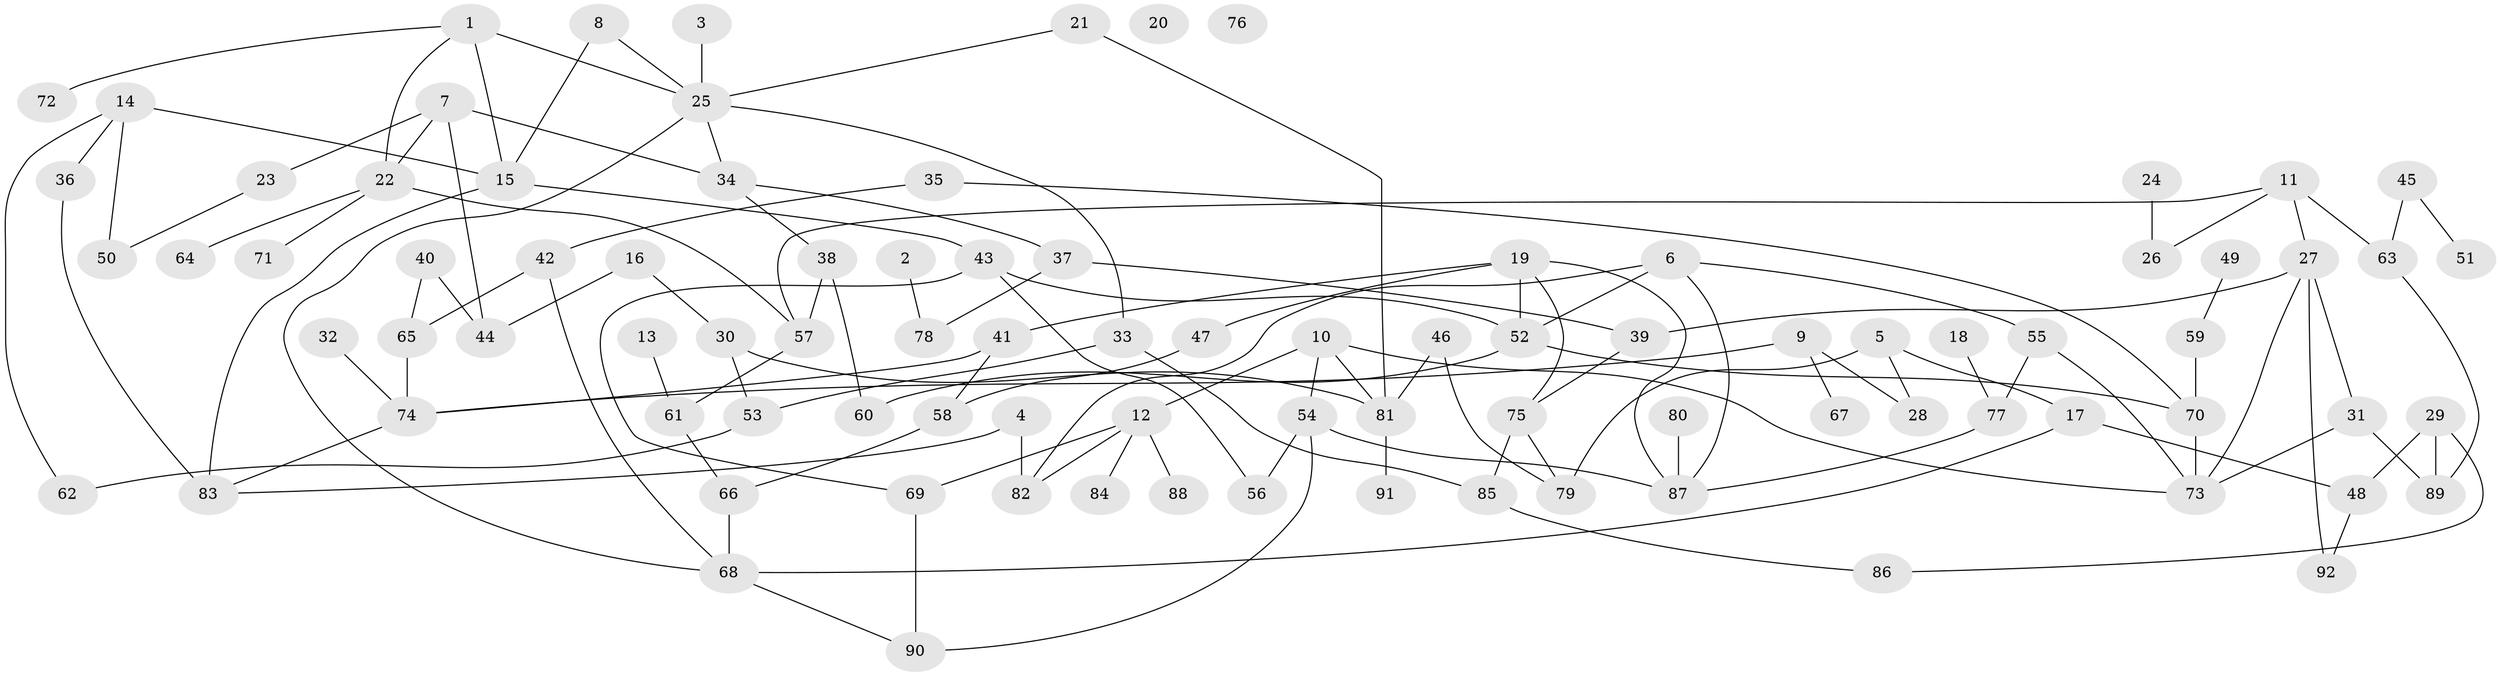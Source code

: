 // coarse degree distribution, {3: 0.08108108108108109, 6: 0.13513513513513514, 5: 0.13513513513513514, 4: 0.2972972972972973, 7: 0.08108108108108109, 2: 0.13513513513513514, 1: 0.13513513513513514}
// Generated by graph-tools (version 1.1) at 2025/48/03/04/25 22:48:06]
// undirected, 92 vertices, 128 edges
graph export_dot {
  node [color=gray90,style=filled];
  1;
  2;
  3;
  4;
  5;
  6;
  7;
  8;
  9;
  10;
  11;
  12;
  13;
  14;
  15;
  16;
  17;
  18;
  19;
  20;
  21;
  22;
  23;
  24;
  25;
  26;
  27;
  28;
  29;
  30;
  31;
  32;
  33;
  34;
  35;
  36;
  37;
  38;
  39;
  40;
  41;
  42;
  43;
  44;
  45;
  46;
  47;
  48;
  49;
  50;
  51;
  52;
  53;
  54;
  55;
  56;
  57;
  58;
  59;
  60;
  61;
  62;
  63;
  64;
  65;
  66;
  67;
  68;
  69;
  70;
  71;
  72;
  73;
  74;
  75;
  76;
  77;
  78;
  79;
  80;
  81;
  82;
  83;
  84;
  85;
  86;
  87;
  88;
  89;
  90;
  91;
  92;
  1 -- 15;
  1 -- 22;
  1 -- 25;
  1 -- 72;
  2 -- 78;
  3 -- 25;
  4 -- 82;
  4 -- 83;
  5 -- 17;
  5 -- 28;
  5 -- 79;
  6 -- 52;
  6 -- 55;
  6 -- 82;
  6 -- 87;
  7 -- 22;
  7 -- 23;
  7 -- 34;
  7 -- 44;
  8 -- 15;
  8 -- 25;
  9 -- 28;
  9 -- 67;
  9 -- 74;
  10 -- 12;
  10 -- 54;
  10 -- 73;
  10 -- 81;
  11 -- 26;
  11 -- 27;
  11 -- 57;
  11 -- 63;
  12 -- 69;
  12 -- 82;
  12 -- 84;
  12 -- 88;
  13 -- 61;
  14 -- 15;
  14 -- 36;
  14 -- 50;
  14 -- 62;
  15 -- 43;
  15 -- 83;
  16 -- 30;
  16 -- 44;
  17 -- 48;
  17 -- 68;
  18 -- 77;
  19 -- 41;
  19 -- 47;
  19 -- 52;
  19 -- 75;
  19 -- 87;
  21 -- 25;
  21 -- 81;
  22 -- 57;
  22 -- 64;
  22 -- 71;
  23 -- 50;
  24 -- 26;
  25 -- 33;
  25 -- 34;
  25 -- 68;
  27 -- 31;
  27 -- 39;
  27 -- 73;
  27 -- 92;
  29 -- 48;
  29 -- 86;
  29 -- 89;
  30 -- 53;
  30 -- 81;
  31 -- 73;
  31 -- 89;
  32 -- 74;
  33 -- 53;
  33 -- 85;
  34 -- 37;
  34 -- 38;
  35 -- 42;
  35 -- 70;
  36 -- 83;
  37 -- 39;
  37 -- 78;
  38 -- 57;
  38 -- 60;
  39 -- 75;
  40 -- 44;
  40 -- 65;
  41 -- 58;
  41 -- 74;
  42 -- 65;
  42 -- 68;
  43 -- 52;
  43 -- 56;
  43 -- 69;
  45 -- 51;
  45 -- 63;
  46 -- 79;
  46 -- 81;
  47 -- 58;
  48 -- 92;
  49 -- 59;
  52 -- 60;
  52 -- 70;
  53 -- 62;
  54 -- 56;
  54 -- 87;
  54 -- 90;
  55 -- 73;
  55 -- 77;
  57 -- 61;
  58 -- 66;
  59 -- 70;
  61 -- 66;
  63 -- 89;
  65 -- 74;
  66 -- 68;
  68 -- 90;
  69 -- 90;
  70 -- 73;
  74 -- 83;
  75 -- 79;
  75 -- 85;
  77 -- 87;
  80 -- 87;
  81 -- 91;
  85 -- 86;
}
